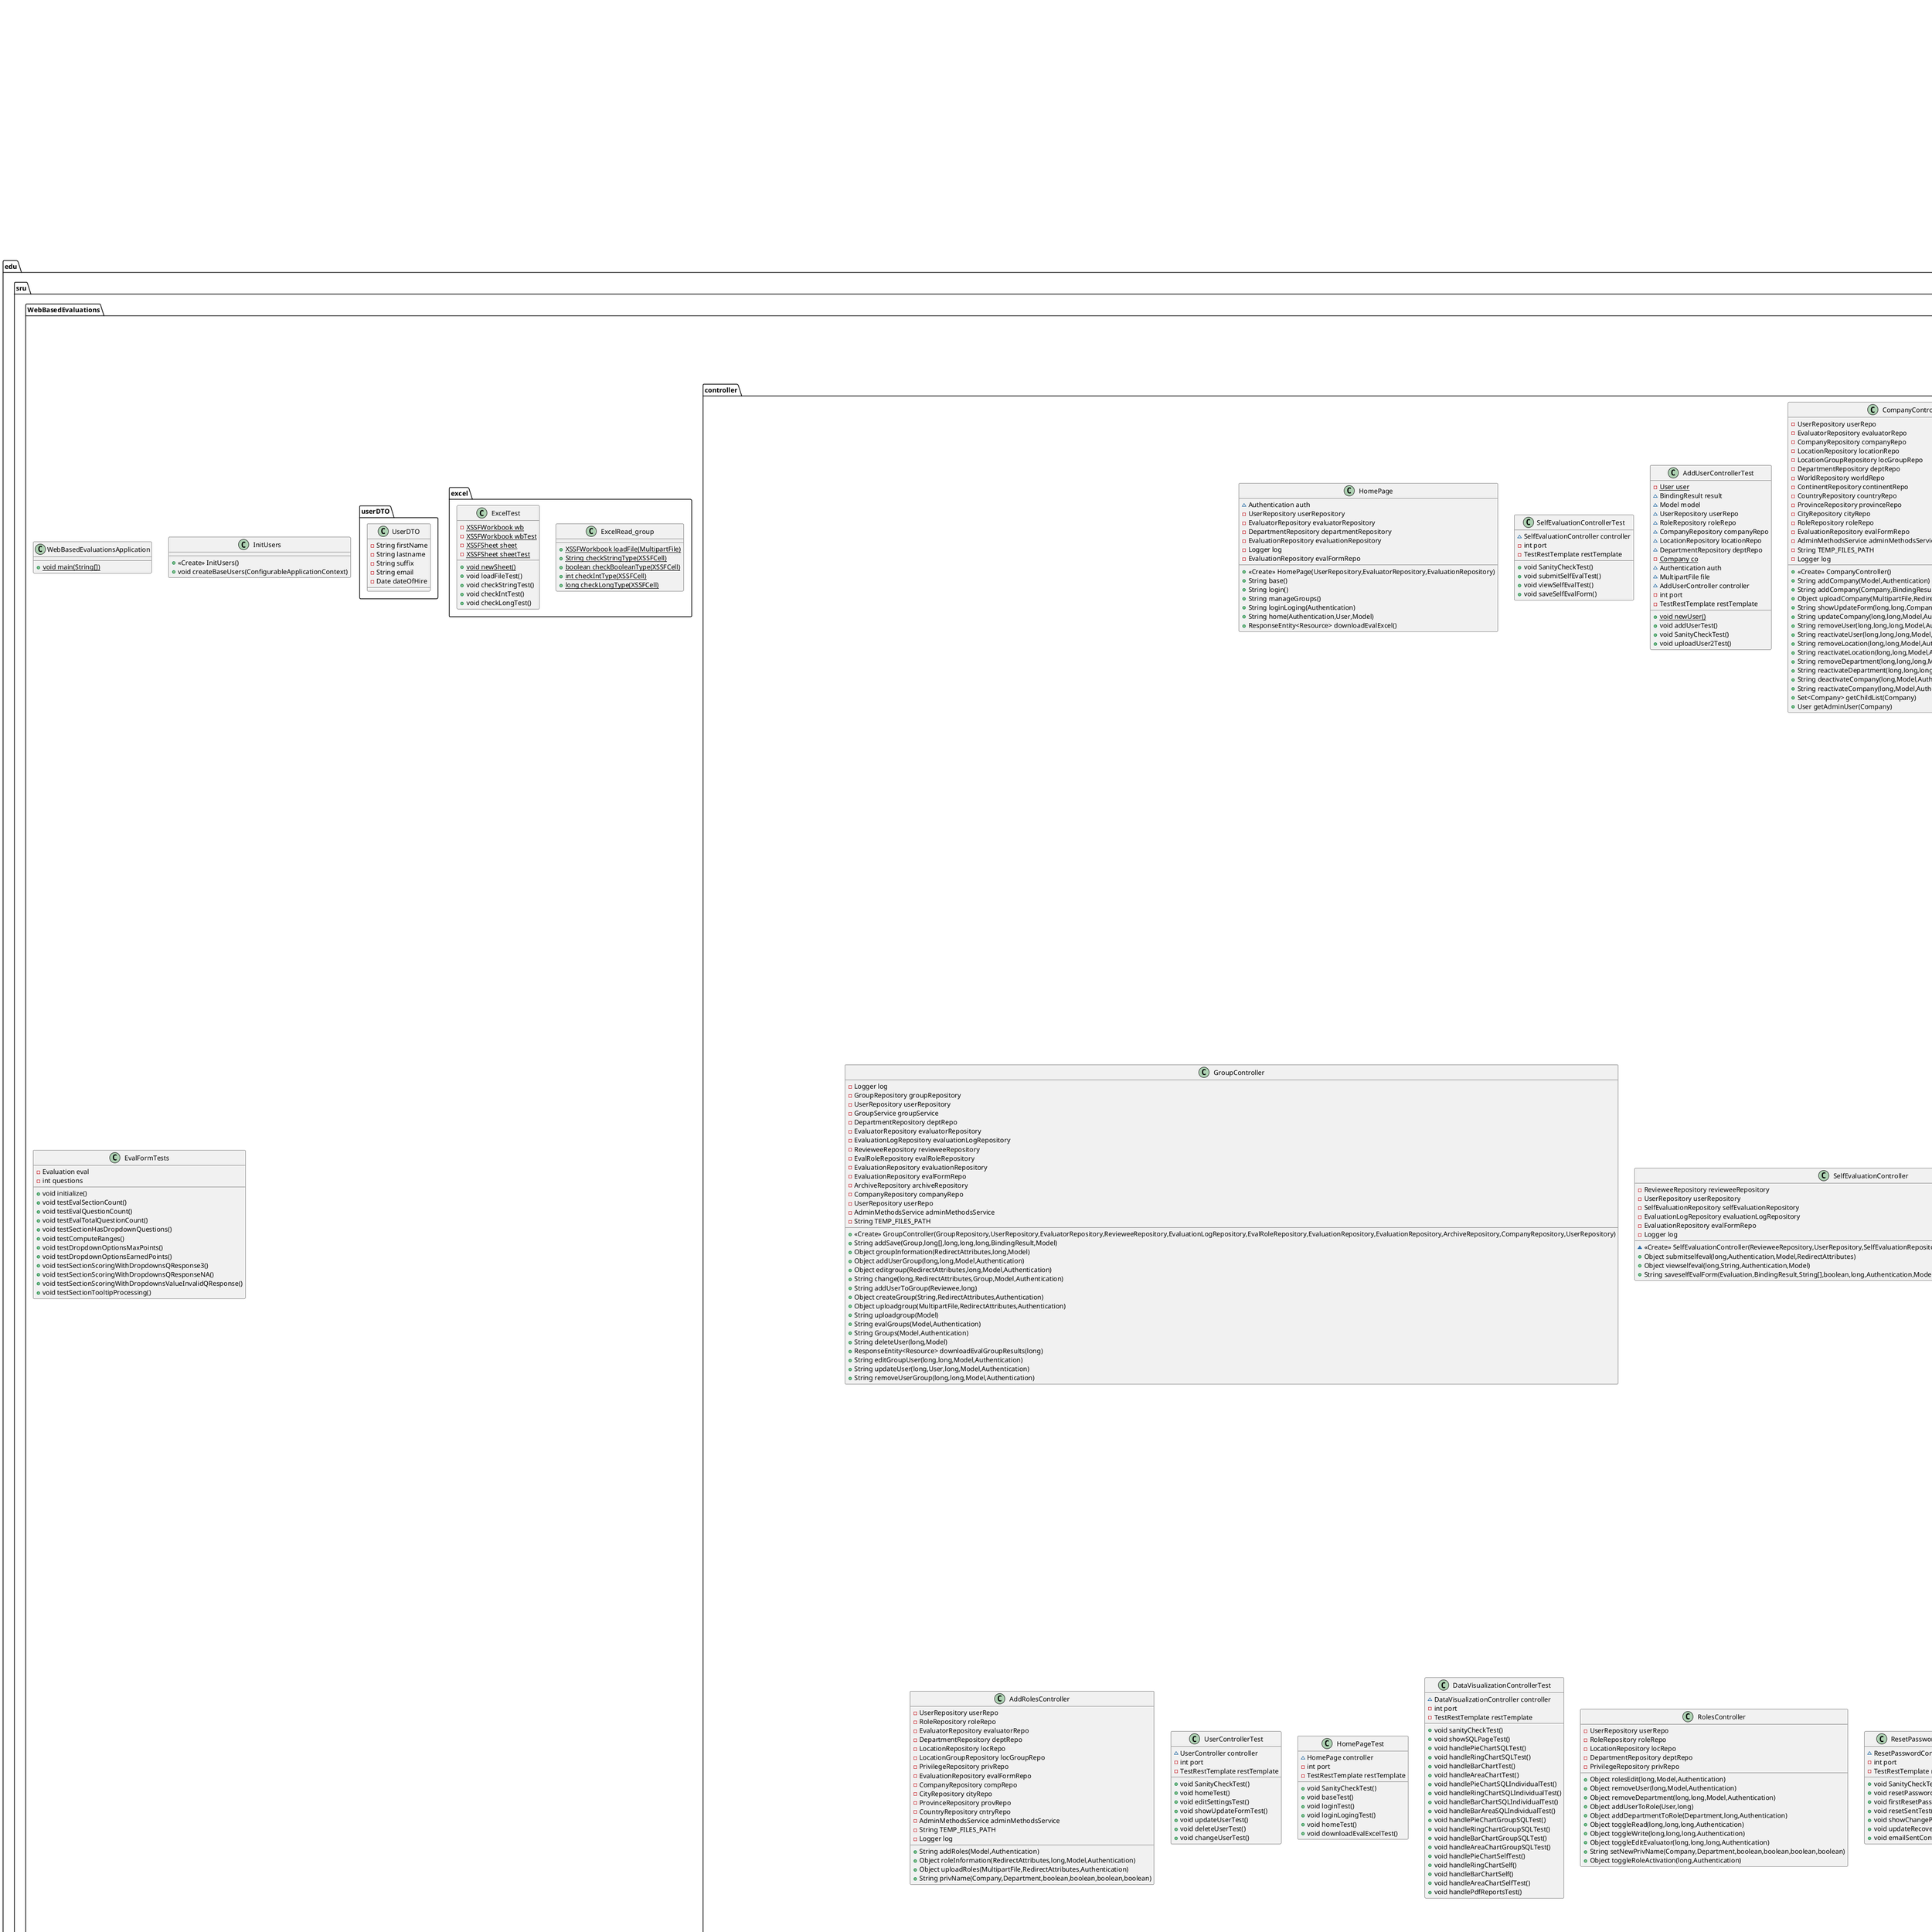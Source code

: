 @startuml
interface edu.sru.WebBasedEvaluations.repository.EvaluationLogRepository {
~ Iterable<EvaluationLog> findByReviewee(long)
~ Iterable<EvaluationLog> findByIdNotNull(Long)
~ List<EvaluationLog> findByevaluator(Evaluator)
~ EvaluationLog findByEvaluatorAndReviewee(Evaluator,Reviewee)
~ EvaluationLog findByEvaluatorId(EvaluatorId)
~ List<EvaluationLog> findByEvaluatorCompany(Company)
~ EvaluationLog findByEvaluatorIdAndRevieweeId(long,long)
}
interface edu.sru.WebBasedEvaluations.repository.CompanyRepository {
+ Company findByCompanyName(String)
+ Company findById(long)
+ Object findAll(Sort)
+ List<Company> findAll()
}
class edu.sru.WebBasedEvaluations.service.AdminMethodsService {
- UserRepository userRepository
- RoleRepository roleRepo
- Logger log
- {static} int PASSWORDSIZE
- UserService service
+ <<Create>> AdminMethodsService(UserRepository,RoleRepository)
+ List<User> sortCheck(String,List<User>,Integer,Model)
+ String capitalize(String)
+ boolean hasSpace(String)
+ boolean checkAndUpdate(User,HttpSession)
+ void validate(Object,Errors)
+ void adminUserPageItems(String,String,String,Integer,Model,String,Integer,Integer,Authentication)
+ List<User> pageCalc(List<User>,Integer,Integer,String,String,Model)
+ User comparingMethod(long,User,User,Model)
+ {static} Model pageNavbarPermissions(User,Model,EvaluatorRepository,EvaluationRepository)
+ {static} Model addingOrEditingUser(User,LocationRepository,DepartmentRepository,RoleRepository,CompanyRepository,Model)
+ {static} Model addingOrEditingCompany(User,LocationRepository,DepartmentRepository,RoleRepository,CompanyRepository,Model)
}
class edu.sru.WebBasedEvaluations.company.Department {
- Long id
- Boolean activated
- String name
- Company company
- User deptHead
- List<Location> locations
- List<Group> groups
- List<EvalTemplates> evalTemplates
- List<User> users
- List<Privilege> privileges
+ <<Create>> Department()
+ <<Create>> Department(Company)
+ <<Create>> Department(User,Location,String,Privilege,User,Company)
+ <<Create>> Department(List<User>,List<Location>,String,List<Privilege>,Company)
+ void addPrivilege(Privilege)
+ boolean removePrivilege(Privilege)
+ boolean addUser(User)
+ boolean addUsers(List<User>)
+ boolean removeUser(User)
+ boolean addTemplate(EvalTemplates)
+ boolean addTemplates(List<EvalTemplates>)
+ boolean removeTemplate(EvalTemplates)
+ void addLocation(Location)
+ void addLocations(List<Location>)
+ boolean removeLocation(Location)
+ Company getCompany()
+ void setCompany(Company)
+ List<EvalTemplates> getEvalTemplates()
+ void setEvalTemplates(List<EvalTemplates>)
+ User getDeptHead()
+ void setDeptHead(User)
+ String getName()
+ Long getId()
+ void setId(Long)
+ List<Privilege> getPrivileges()
+ void setPrivileges(List<Privilege>)
+ void setName(String)
+ List<Location> getLocations()
+ void setLocations(List<Location>)
+ List<User> getUsers()
+ void setUsers(List<User>)
+ List<Group> getGroups()
+ void setGroups(List<Group>)
+ void setActivation(Boolean)
+ Boolean getActivation()
}
interface edu.sru.WebBasedEvaluations.repository.EvaluationRepository {
~ List<EvalTemplates> findByNameIn(List<String>)
~ List<EvalTemplates> findByCompany(Company)
~ long count()
~ EvalTemplates findByNameAndCompany(String,Company)
}
class edu.sru.WebBasedEvaluations.service.UserService {
- UserRepository userRepository
+ List<User> getAllUsers()
+ List<User> getByKeyword(String,Company)
+ List<User> getBySetCount(List<User>,int,int)
+ List<User> sorting(List<User>,String,Integer)
}
class edu.sru.WebBasedEvaluations.company.LocationGroup {
- Long id
- String name
- List<Location> locations
- List<Privilege> privileges
- Company company
- int numLocations
+ <<Create>> LocationGroup()
+ <<Create>> LocationGroup(String,Location,Company)
+ <<Create>> LocationGroup(List<Location>,List<Privilege>,String,Company)
+ <<Create>> LocationGroup(Location,Privilege,String,Company)
+ <<Create>> LocationGroup(List<Location>)
+ <<Create>> LocationGroup(Location)
+ void addPrivilege(Privilege)
+ boolean removePrivilege(Privilege)
+ void addLocation(Location)
+ boolean removeLocation(Location)
+ void addLocations(List<Location>)
+ Long getId()
+ void setId(Long)
+ String getName()
+ void setName(String)
+ Company getCompany()
+ void setCompany(Company)
+ List<Privilege> getPrivileges()
+ void setPrivileges(List<Privilege>)
+ List<Location> getLocations()
+ void setLocations(List<Location>)
+ int getNumLocations()
+ void setNumLocations(int)
}
class edu.sru.WebBasedEvaluations.controller.HomePage {
~ Authentication auth
- UserRepository userRepository
- EvaluatorRepository evaluatorRepository
- DepartmentRepository departmentRepository
- EvaluationRepository evaluationRepository
- Logger log
- EvaluationRepository evalFormRepo
+ <<Create>> HomePage(UserRepository,EvaluatorRepository,EvaluationRepository)
+ String base()
+ String login()
+ String manageGroups()
+ String loginLoging(Authentication)
+ String home(Authentication,User,Model)
+ ResponseEntity<Resource> downloadEvalExcel()
}
class edu.sru.WebBasedEvaluations.controller.SelfEvaluationControllerTest {
~ SelfEvaluationController controller
- int port
- TestRestTemplate restTemplate
+ void SanityCheckTest()
+ void submitSelfEvalTest()
+ void viewSelfEvalTest()
+ void saveSelfEvalForm()
}
class edu.sru.WebBasedEvaluations.company.CompanyTest {
~ {static} String name
~ {static} Company co
+ {static} void initialize()
+ void activationTest()
+ void addLocationTest()
+ void addLocationsTest()
+ void removeLocationTest()
+ void addUserTest()
+ void addUsersTest()
+ void removeUserTest()
+ void getIdTest()
+ void setIdTest()
+ void getCompanyNameTest()
+ void setCompanyNameTest()
+ void getNumEmployeesTest()
+ void setNumEmployeesTest()
+ void getNumLocationsTest()
+ void setNumLocationsTest()
}
class edu.sru.WebBasedEvaluations.service.AdminMethodsServiceTest {
- {static} User user
- {static} User user2
- {static} User user3
~ UserRepository userRepo
~ RoleRepository roleRepo
~ AdminMethodsService adminMeth
+ {static} void newUser()
+ void firstNameTest()
+ void adminMethoCapTest()
+ void adminMethoSpaceTest()
}
class edu.sru.WebBasedEvaluations.EvalForm.EvaluationTest {
~ {static} String evalID
~ {static} String title
~ {static} String description
~ {static} String warning
~ {static} String error
~ {static} String group
~ {static} Section section
~ {static} ComputeRange range
~ {static} List<Section> sectionList
~ {static} List<String> warnings
~ {static} List<String> errors
~ {static} List<String> groupsList
~ {static} List<ComputeRange> computeRanges
~ {static} Evaluation eval
~ {static} void begin()
+ void getEvalID()
+ void setEvalID()
+ void getTitle()
+ void setTitle()
+ void getDescription()
+ void setDescription()
+ void getCompleted()
+ void setCompleted()
+ void getComputeTotals()
+ void setComputeTotals()
+ void getGroupsList()
+ void addGroup()
+ void clearGroupsList()
+ void addError()
+ void getError()
+ void getErrorCount()
+ void getErrors()
+ void addWarning()
+ void getWarning()
+ void getWarningCount()
+ void getWarnings()
+ void addSection()
+ void getSection()
+ void getSectionCount()
+ void getSections()
+ void setComputeRanges()
+ void addComputeRange()
+ void getComputeRange()
+ void getComputeRangeCount()
}
class edu.sru.WebBasedEvaluations.domain.Reviewee {
- Long id
- Group group
- String name
- User user
- Company company
- List<EvaluationLog> evalutationLog
- SelfEvaluation selfEvaluation
+ <<Create>> Reviewee()
+ <<Create>> Reviewee(Group,String,User)
+ Long getId()
+ void setId(Long)
+ Group getGroup()
+ void setGroup(Group)
+ String getName()
+ void setName(String)
+ User getUser()
+ void setUser(User)
+ List<EvaluationLog> getEvalutationLog()
+ void setEvalutationLog(List<EvaluationLog>)
+ SelfEvaluation getSelfEvaluation()
+ void setSelfEvaluation(SelfEvaluation)
+ String toString()
}
class edu.sru.WebBasedEvaluations.evalform.ParseEvaluation {
+ {static} Evaluation parseEvaluation(Evaluation,String)
}
class edu.sru.WebBasedEvaluations.domain.revieweelist {
}
class edu.sru.WebBasedEvaluations.company.DepartmentTest {
~ {static} long id
~ {static} String newName
~ {static} User user
~ {static} List<User> users
~ {static} Location loc
~ {static} String name
~ {static} Privilege priv
~ {static} List<Location> locations
~ {static} Location newloc
~ {static} List<Privilege> Privilegies
~ {static} Company co
~ {static} Department dep
+ {static} void initialize()
+ void activationTest()
+ void addPrivilegeTest()
+ void removePrivilegeTest()
+ void addUserTest()
+ void addUsersTest()
+ void removeUserTest()
+ void addLocationTest()
+ void addLocationsTest()
+ void removeLocationTest()
+ void getNameTest()
+ void getIdTest()
+ void setIdTest()
+ void getPrivilegesTest()
+ void setPrivilegesTest()
+ void setNameTest()
+ void getLocationsTest()
+ void setLocationsTest()
+ void getUsersTest()
+ void setUsersTest()
}
class edu.sru.WebBasedEvaluations.domain.ArchiveTest {
~ {static} Archive archive
~ {static} Archive invalidArchive
~ {static} Date date
~ {static} void setup()
+ void getIdTest()
+ void getDateEditedTest()
+ void getPathTest()
+ void getRevieweeTest()
+ void getRoleTest()
+ void getEvaluatorTest()
+ void nullValuesTest()
+ void Test()
}
class edu.sru.WebBasedEvaluations.domain.EvaluationLog {
- long id
- Date dateEdited
- Evaluator evaluator
- Reviewee reviewee
- byte[] path
- byte[] attach
- Boolean auth
- String attachname
- Boolean completed
+ <<Create>> EvaluationLog()
+ <<Create>> EvaluationLog(Evaluator)
+ <<Create>> EvaluationLog(Evaluator,Reviewee)
+ Evaluator getEvaluator()
+ void setEvaluator(Evaluator)
+ Reviewee getReviewee()
+ void setReviewee(Reviewee)
+ byte[] getPath()
+ void setPath(byte[])
+ long getId()
+ void setId(long)
+ Date getDateEdited()
+ void setDateEdited(Date)
+ Boolean getAuth()
+ void setAuth(Boolean)
+ Boolean getCompleted()
+ void setCompleted(Boolean)
+ byte[] getAttach()
+ void setAttach(byte[])
+ String getAttachname()
+ void setAttachname(String)
}
class edu.sru.WebBasedEvaluations.company.CityTest {
~ long id
~ {static} String name
~ {static} int locations
~ {static} Province parent
~ {static} Country grandparent
~ {static} Location child
~ {static} Company co
~ {static} LocationGroup locGroup
~ {static} City city
+ {static} void initialize()
+ void addLocationTest()
+ void addLocationsTest()
+ void removeLocationTest()
+ void getIdTest()
+ void setIdTest()
+ void getCityNameTest()
+ void setCityNameTest()
+ void getNumLocationsTest()
+ void setNumLocationsTest()
+ void getParentProvinceTest()
+ void setParentProvinceTest()
+ void getChildLocationsTest()
+ void setChildLocationsTest()
}
class edu.sru.WebBasedEvaluations.controller.AddUserControllerTest {
- {static} User user
~ BindingResult result
~ Model model
~ UserRepository userRepo
~ RoleRepository roleRepo
~ CompanyRepository companyRepo
~ LocationRepository locationRepo
~ DepartmentRepository deptRepo
- {static} Company co
~ Authentication auth
~ MultipartFile file
~ AddUserController controller
- int port
- TestRestTemplate restTemplate
+ {static} void newUser()
+ void addUserTest()
+ void SanityCheckTest()
+ void uploadUser2Test()
}
class edu.sru.WebBasedEvaluations.evalform.ComputeRange {
- {static} long serialVersionUID
- String rangeName
- double rangeValMin
- double rangeValMax
+ <<Create>> ComputeRange()
+ <<Create>> ComputeRange(double,double,String)
+ String getRangeName()
+ void setRangeName(String)
+ double getRangeValMin()
+ void setRangeValMin(double)
+ double getRangeValMax()
+ void setRangeValMax(double)
}
class edu.sru.WebBasedEvaluations.configuration.PDFConfiguration {
+ ClassLoaderTemplateResolver emailTemplateResolver()
}
class edu.sru.WebBasedEvaluations.controller.CompanyController {
- UserRepository userRepo
- EvaluatorRepository evaluatorRepo
- CompanyRepository companyRepo
- LocationRepository locationRepo
- LocationGroupRepository locGroupRepo
- DepartmentRepository deptRepo
- WorldRepository worldRepo
- ContinentRepository continentRepo
- CountryRepository countryRepo
- ProvinceRepository provinceRepo
- CityRepository cityRepo
- RoleRepository roleRepo
- EvaluationRepository evalFormRepo
- AdminMethodsService adminMethodsService
- String TEMP_FILES_PATH
- Logger log
+ <<Create>> CompanyController()
+ String addCompany(Model,Authentication)
+ String addCompany(Company,BindingResult,Model,Authentication)
+ Object uploadCompany(MultipartFile,RedirectAttributes,Authentication)
+ String showUpdateForm(long,long,Company,Model,Authentication)
+ String updateCompany(long,long,Model,Authentication,Company)
+ String removeUser(long,long,long,Model,Authentication)
+ String reactivateUser(long,long,long,Model,Authentication)
+ String removeLocation(long,long,Model,Authentication)
+ String reactivateLocation(long,long,Model,Authentication)
+ String removeDepartment(long,long,long,Model,Authentication)
+ String reactivateDepartment(long,long,long,Model,Authentication)
+ String deactivateCompany(long,Model,Authentication)
+ String reactivateCompany(long,Model,Authentication)
+ Set<Company> getChildList(Company)
+ User getAdminUser(Company)
}
interface edu.sru.WebBasedEvaluations.repository.RevieweeRepository {
~ String findNameById(long)
~ String findGroupById(long)
~ List<Reviewee> findByCompany(Company)
~ List<Reviewee> findBygroup_Id(long)
~ List<Reviewee> findBygroup(Group)
~ List<Reviewee> findByUser_Id(long)
~ Reviewee findById(long)
~ Reviewee findByNameAndCompany(String,Company)
~ List<Reviewee> findByuser_Id(long)
~ List<Reviewee> findByGroupNumberAndCompany(int,Company)
~ Reviewee findByUserId(long)
}
interface edu.sru.WebBasedEvaluations.repository.PrivilegeRepository {
+ Privilege findByName(String)
}
class edu.sru.WebBasedEvaluations.controller.EvalFormController {
- EvaluationRepository evalFormRepo
- EvaluationLogRepository evalLogRepo
- GroupRepository groupRepo
- UserRepository userRepo
- DepartmentRepository deptRepo
- EvaluatorRepository evaluatorRepo
- Evaluation eval
- XSSFWorkbook apacheWorkbook
- Set<Department> depts
- String WINDOWS_FILES_PATH
- String MAC_FILES_PATH
- String workingFilesPath
- Logger log
~ <<Create>> EvalFormController(EvaluationRepository,EvaluationLogRepository,GroupRepository,UserRepository,DepartmentRepository)
+ String adminEvaluations(Model,Authentication)
+ Object uploadEvalTemplate(MultipartFile,RedirectAttributes,Authentication)
+ RedirectView saveEvalTemplate(Evaluation,Model,Authentication)
+ ResponseEntity<Resource> downloadEvalResults(String)
+ ResponseEntity<Resource> downloadEvalExcel(String)
+ ResponseEntity<Resource> downloadErrorLog(String)
+ Object deactivateEvalTemplate(String,Authentication)
+ Object reactivateEvalTemplate(String,Authentication)
}
class edu.sru.WebBasedEvaluations.domain.Role {
- Long id
- String name
- Boolean activated
- Set<User> users
- Set<Privilege> privileges
- Company company
+ <<Create>> Role()
+ <<Create>> Role(String,Company)
+ <<Create>> Role(String,Privilege,Company)
+ <<Create>> Role(String,User,Privilege,Company)
+ <<Create>> Role(String,Set<User>,Set<Privilege>,Company)
+ Set<Company> readableCompanies()
+ Set<Company> writableCompanies()
+ Set<Company> deletableCompanies()
+ Set<Company> evalableCompanies()
+ Set<User> readableUsers()
+ Set<User> writableUsers()
+ Set<User> deletableUsers()
+ Set<User> evalableUsers()
+ Set<Department> readableDepartments()
+ Set<Department> writableDepartments()
+ Set<Department> deletableDepartments()
+ Set<Department> evalableDepartments()
+ Set<Location> readableLocations()
+ Set<Location> writableLocations()
+ Set<Location> deletableLocations()
+ Set<Location> evalableLocations()
+ Set<LocationGroup> readableLocationGroups()
+ Set<LocationGroup> writableLocationGroups()
+ Set<LocationGroup> deletableLocationGroups()
+ Set<LocationGroup> evalableLocationGroups()
+ Set<Role> containsRoles(Collection<Role>)
+ boolean contains(Role)
+ boolean addPrivilege(Privilege)
+ boolean removePrivilege(Privilege)
+ boolean addUser(User)
+ boolean removeUser(User)
+ Company getCompany()
+ void setCompany(Company)
+ Long getId()
+ void setId(Long)
+ String getName()
+ void setName(String)
+ Set<User> getUsers()
+ void setUsers(Set<User>)
+ Set<Privilege> getPrivileges()
+ void setPrivileges(Set<Privilege>)
+ String getNameAndCompany()
+ boolean compareTo(Role)
+ void setActivation(Boolean)
+ Boolean getActivation()
}
class edu.sru.WebBasedEvaluations.controller.AddDepartmentController {
- UserRepository userRepository
- RoleRepository roleRepo
- CompanyRepository companyRepo
- LocationRepository locationRepo
- DepartmentRepository deptRepo
- AdminMethodsService adminMethodsService
- EvaluatorRepository evalRepo
- EvaluationRepository evalFormRepo
- Logger log
- String WINDOWS_FILES_PATH
- String MAC_FILES_PATH
- String workingFilesPath
+ <<Create>> AddDepartmentController(UserRepository,RoleRepository,CompanyRepository,LocationRepository,DepartmentRepository)
+ String addDepartment(long,long,Department,BindingResult,Model,Authentication,HttpSession)
}
class edu.sru.WebBasedEvaluations.service.UserServiceImpl {
- UserRepository userRepository
- PasswordTokenRepository passwordTokenRepository
+ void saveVerificationTokenForUser(String,User)
}
class edu.sru.WebBasedEvaluations.controller.GroupController {
- Logger log
- GroupRepository groupRepository
- UserRepository userRepository
- GroupService groupService
- DepartmentRepository deptRepo
- EvaluatorRepository evaluatorRepository
- EvaluationLogRepository evaluationLogRepository
- RevieweeRepository revieweeRepository
- EvalRoleRepository evalRoleRepository
- EvaluationRepository evaluationRepository
- EvaluationRepository evalFormRepo
- ArchiveRepository archiveRepository
- CompanyRepository companyRepo
- UserRepository userRepo
- AdminMethodsService adminMethodsService
- String TEMP_FILES_PATH
+ <<Create>> GroupController(GroupRepository,UserRepository,EvaluatorRepository,RevieweeRepository,EvaluationLogRepository,EvalRoleRepository,EvaluationRepository,EvaluationRepository,ArchiveRepository,CompanyRepository,UserRepository)
+ String addSave(Group,long[],long,long,long,BindingResult,Model)
+ Object groupInformation(RedirectAttributes,long,Model)
+ Object addUserGroup(long,long,Model,Authentication)
+ Object editgroup(RedirectAttributes,long,Model,Authentication)
+ String change(long,RedirectAttributes,Group,Model,Authentication)
+ String addUserToGroup(Reviewee,long)
+ Object createGroup(String,RedirectAttributes,Authentication)
+ Object uploadgroup(MultipartFile,RedirectAttributes,Authentication)
+ String uploadgroup(Model)
+ String evalGroups(Model,Authentication)
+ String Groups(Model,Authentication)
+ String deleteUser(long,Model)
+ ResponseEntity<Resource> downloadEvalGroupResults(long)
+ String editGroupUser(long,long,Model,Authentication)
+ String updateUser(long,User,long,Model,Authentication)
+ String removeUserGroup(long,long,Model,Authentication)
}
interface edu.sru.WebBasedEvaluations.repository.ProvinceRepository {
+ Province findByProvinceName(String)
+ Province findById(long)
+ Object findAll(Sort)
}
interface edu.sru.WebBasedEvaluations.repository.RoleRepository {
+ Role findByNameAndCompany(String,Company)
+ List<Role> findByCompany(Company)
}
class edu.sru.WebBasedEvaluations.controller.SelfEvaluationController {
- RevieweeRepository revieweeRepository
- UserRepository userRepository
- SelfEvaluationRepository selfEvaluationRepository
- EvaluationLogRepository evaluationLogRepository
- EvaluationRepository evalFormRepo
- Logger log
~ <<Create>> SelfEvaluationController(RevieweeRepository,UserRepository,SelfEvaluationRepository,EvaluationLogRepository,EvaluationRepository)
+ Object submitselfeval(long,Authentication,Model,RedirectAttributes)
+ Object viewselfeval(long,String,Authentication,Model)
+ String saveselfEvalForm(Evaluation,BindingResult,String[],boolean,long,Authentication,Model,RedirectAttributes)
}
class edu.sru.WebBasedEvaluations.domain.ResetPassword {
- String email
- String password
- String passwordCheck
- String oldPassword
+ String getEmail()
+ void setEmail(String)
+ String getPassword()
+ void setPassword(String)
+ String getPasswordCheck()
+ void setPasswordCheck(String)
+ void setOldPassword(String)
+ String getOldPassword()
}
class edu.sru.WebBasedEvaluations.controller.AddUserController {
- UserRepository userRepository
- RoleRepository roleRepo
- CompanyRepository companyRepo
- LocationRepository locationRepo
- DepartmentRepository deptRepo
- AdminMethodsService adminMethodsService
- EvaluatorRepository evalRepo
- EvaluationRepository evalFormRepo
- Logger log
- String WINDOWS_FILES_PATH
- String MAC_FILES_PATH
- String workingFilesPath
+ <<Create>> AddUserController(UserRepository,RoleRepository,CompanyRepository,LocationRepository,DepartmentRepository)
+ String addUser(User,BindingResult,Model,Authentication,String,Integer,String,Integer,Integer,HttpSession)
+ Object uploaduser2(MultipartFile,RedirectAttributes,Integer,User,Model,String,String,Integer,Integer,Authentication)
+ void createSkippedUsersExcel(List<ImmutablePair<User,Boolean>>)
+ ResponseEntity<Resource> downloadSkippedUsersExcel()
}
class edu.sru.WebBasedEvaluations.domain.CreateDatasetTest {
~ {static} Evaluation testEvaluation
~ {static} List<Evaluation> completedEvals
~ {static} CreateDataset createDataset
~ {static} void setup()
~ void createTestPieDatasetTest()
~ void createTestDatasetTest()
+ void createPieDatasetTest()
+ void createDefaultDatasetTest()
+ void createPieDatasetIndividualTest()
+ void createDefaultDatasetIndividualTest()
+ void createPieDatasetGroupTest()
+ void createDefaultDatasetGroupTest()
+ void createPieDatasetSelfTest()
+ void Test()
}
class edu.sru.WebBasedEvaluations.domain.Evaluator {
~ long id
- User user
- Group group
- boolean sync
- boolean preview
- EvalRole level
- List<EvaluationLog> evalutationLog
- Company company
+ <<Create>> Evaluator()
+ <<Create>> Evaluator(User,Group,EvalRole,Company)
+ long getId()
+ void setId(long)
+ Company getCompany()
+ void setCompany(Company)
+ User getUser()
+ void setUser(User)
+ Group getGroup()
+ void setGroup(Group)
+ List<EvaluationLog> getEvalutationLog()
+ void setEvalutationLog(List<EvaluationLog>)
+ void appendEvalutationLog(EvaluationLog)
+ EvalRole getLevel()
+ void setLevel(EvalRole)
+ boolean isSync()
+ void setSync(boolean)
+ boolean isPreview()
+ void setPreview(boolean)
}
class edu.sru.WebBasedEvaluations.controller.RevieweeControllerTest {
~ RevieweeController controller
- int port
- TestRestTemplate restTemplate
+ void SanityCheckTest()
+ void getrevieweeTest()
+ void getrevieweegrouptest()
}
class edu.sru.WebBasedEvaluations.controller.GroupControllerTest {
~ GroupController controller
- int port
- TestRestTemplate restTemplate
+ void SanityCheckTest()
+ void addSaveTest()
+ void editGroupTest()
+ void updateTest()
+ void uploadGroupTest()
+ void uploadingGroupTest()
+ void evalGroups()
+ void GroupsTest()
+ void deleteUserTest()
+ void downloadEvalGroupResultsTest()
}
class edu.sru.WebBasedEvaluations.domain.PasswordResetTokenTest {
~ {static} PasswordResetToken passResTok
~ {static} void setup()
+ void getTokenTest()
+ void getUserTest()
+ void getUserIdResetTest()
+ void getExpireTimeTest()
+ void getExpiredDateTest()
}
interface edu.sru.WebBasedEvaluations.repository.WorldRepository {
+ World findById(long)
+ Object findAll(Sort)
+ World findByName(String)
}
class edu.sru.WebBasedEvaluations.controller.EvalFormControllerTest {
~ EvalFormController controller
- int port
- TestRestTemplate restTemplate
+ void SanityCheckTest()
+ void adminEvaluationsTest()
+ void uploadEvalTemplateTest()
+ void saveEvalTemplateTest()
+ void downloadEvalResultsTest()
+ void downloadEvalExcelTest()
+ void downloadErrorLogTest()
+ void deleteEvalTemplateTest()
}
class edu.sru.WebBasedEvaluations.company.LocationTest {
~ {static} long id
~ {static} String locationName
~ {static} City parentCity
~ {static} City homeCity
~ {static} City newCity
~ {static} Company co
~ {static} LocationGroup locGroup
~ {static} List<User> users
~ {static} User user
~ {static} List<Department> departments
~ {static} Department newDepartment
~ {static} Location loc
+ {static} void initialize()
+ void activationTest()
+ void addDeptTest()
+ void removeDeptTest()
+ void getLocGroupTest()
+ void setLocGroupTest()
+ void getDepartmentsTest()
+ void setDepartmentsTest()
+ void addUserTest()
+ void addUsersTest()
+ void removeUserTest()
+ void getLocationNameTest()
+ void setLocationNameTest()
+ void getParentCityTest()
+ void setParentCityTest()
+ void getNumEmployeesTest()
+ void setNumEmployeesTest()
+ void getIdTest()
+ void setIdTest()
+ void getHomeCityTest()
+ void setHomeCityTest()
+ void getCompanyTest()
+ void setCompanyTest()
+ void getUsersTest()
+ void setUsersTest()
}
class edu.sru.WebBasedEvaluations.domain.EvaluatorIdTest {
~ {static} long groupIdTest
~ {static} int levelTest
~ {static} EvaluatorId evalId
~ {static} void setup()
+ void getGroupIdTest()
+ void getLevelTest()
}
class edu.sru.WebBasedEvaluations.EvalForm.QuestionTest {
~ {static} String qText
~ {static} String qDescription
~ {static} String qToolTip
~ {static} String qToolTipVal
~ {static} String qToolTipMarker
~ {static} String qResponseType
~ {static} String qResponse
~ {static} String contolledByStr
~ {static} List<String> responseOpt
~ {static} List<String> responseList
~ {static} List<ComputeRange> computeRanges
~ {static} ComputeRange range
~ {static} int row
~ {static} int col
~ {static} int questID
~ {static} Integer visControlledBy
~ {static} Integer visControls
~ {static} boolean required
~ {static} Question que
~ {static} void begin()
+ void getQTextTest()
+ void setQTextTest()
+ void getQDescriptionTest()
+ void setQDescriptionTest()
+ void getQToolTipTest()
+ void setQToolTipTest()
+ void getQToolTipValTest()
+ void setQToolTipValTest()
+ void getQToolTipMarkerTest()
+ void setQToolTipMarkerTest()
+ void getQResponseTypeTest()
+ void setQResponseTypeTest()
+ void getRowTest()
+ void setRowTest()
+ void getColTest()
+ void setColTest()
+ void getQuestIDTest()
+ void setQuestIDTest()
+ void getQResponseTest()
+ void setQResponseTest()
+ void getRequiredTest()
+ void setRequiredTest()
+ void getVisControlledByTest()
+ void setVisControlledByTest()
+ void getVisControlsTest()
+ void setVisControlsTest()
+ void getContolledByStrTest()
+ void setContolledByStrTest()
+ void addOptionTest()
+ void setOptionsTest()
+ void getOptionTest()
+ void getOptionCountTest()
+ void getOptionsTest()
+ void addResponseTest()
+ void getResponseTest()
+ void getResponsesTest()
+ void clearResponseListTest()
+ void clearAllResponsesTest()
+ void getResponseCountTest()
+ void responseListIsEmptyTest()
+ void presentInResponsesTest()
+ void setComputeRangesTest()
+ void addComputeRangeTest()
+ void getComputeRangeTest()
+ void getComputeRangeCountTest()
+ void getComputeRangesTest()
}
class edu.sru.WebBasedEvaluations.WebBasedEvaluationsApplication {
+ {static} void main(String[])
}
class edu.sru.WebBasedEvaluations.InitUsers {
+ <<Create>> InitUsers()
+ void createBaseUsers(ConfigurableApplicationContext)
}
interface edu.sru.WebBasedEvaluations.repository.UserRepository {
+ User findByEmail(String)
+ User findByName(String)
+ User findByFirstName(String)
+ User findByLastName(String)
+ User findByCompanyName(String)
+ User findByid(long)
~ List<User> findByKeywordAndCompany(String,Long)
+ Object findAll(Sort)
~ List<User> findByCompany(Company)
}
class edu.sru.WebBasedEvaluations.evalform.Section {
- {static} long serialVersionUID
- String secName
- String secDescription
- String secToolTip
- String secToolTipVal
- String secToolTipMarker
- List<Question> questionList
+ <<Create>> Section()
+ String getSecName()
+ void setSecName(String)
+ String getSecDescription()
+ void setSecDescription(String)
+ String getSecToolTip()
+ void setSecToolTip(String)
+ String getSecToolTipVal()
+ void setSecToolTipVal(String)
+ String getSecToolTipMarker()
+ void setSecToolTipMarker(String)
+ void addQuestion(Question)
+ Question getQuestion(int)
+ int getQuestionCount()
+ List<Question> getQuestions()
+ int getMaxColumns()
+ String getRowClass()
+ boolean hasDropdownQuestions()
+ int getSectionMaxPoints()
+ int getSectionEarnedPoints()
+ double getSectionScore()
+ List<String> processSecToolTip()
}
class edu.sru.WebBasedEvaluations.controller.AddRolesController {
- UserRepository userRepo
- RoleRepository roleRepo
- EvaluatorRepository evaluatorRepo
- DepartmentRepository deptRepo
- LocationRepository locRepo
- LocationGroupRepository locGroupRepo
- PrivilegeRepository privRepo
- EvaluationRepository evalFormRepo
- CompanyRepository compRepo
- CityRepository cityRepo
- ProvinceRepository provRepo
- CountryRepository cntryRepo
- AdminMethodsService adminMethodsService
- String TEMP_FILES_PATH
- Logger log
+ String addRoles(Model,Authentication)
+ Object roleInformation(RedirectAttributes,long,Model,Authentication)
+ Object uploadRoles(MultipartFile,RedirectAttributes,Authentication)
+ String privName(Company,Department,boolean,boolean,boolean,boolean)
}
class edu.sru.WebBasedEvaluations.evalform.PdfGenarator {
- TemplateEngine templateEngine
+ void createPdf(String,Map)
}
class edu.sru.WebBasedEvaluations.company.Location {
- Long id
- Boolean activated
- String locationName
- Company company
- LocationGroup locGroup
- City parentCity
- int numEmployees
- List<Department> departments
- List<User> users
+ <<Create>> Location()
+ <<Create>> Location(String,City,Company,LocationGroup)
+ <<Create>> Location(City,int,List<User>,String,Company,LocationGroup,Department)
+ <<Create>> Location(City,int,User,String,Company,LocationGroup,List<Department>)
+ boolean addDept(Department)
+ boolean removeDept(long)
+ boolean addUser(User)
+ boolean addUsers(List<User>)
+ boolean removeUser(User)
+ String getLocationName()
+ void setLocationName(String)
+ City getParentCity()
+ void setParentCity(City)
+ int getNumEmployees()
+ void setNumEmployees(int)
+ Long getId()
+ void setId(Long)
+ City getHomeCity()
+ Company getCompany()
+ void setCompany(Company)
+ List<User> getUsers()
+ void setUsers(List<User>)
+ LocationGroup getLocGroup()
+ void setLocGroup(LocationGroup)
+ List<Department> getDepartments()
+ void setDepartments(List<Department>)
+ void setActivation(Boolean)
+ Boolean getActivation()
}
class edu.sru.WebBasedEvaluations.domain.EvalTemplates {
~ long id
~ String name
- Company company
- Set<Department> depts
~ byte[] eval
~ byte[] excelFile
- boolean activated
+ <<Create>> EvalTemplates()
+ <<Create>> EvalTemplates(Company)
+ <<Create>> EvalTemplates(String,byte[],byte[],Company)
+ <<Create>> EvalTemplates(String,byte[],byte[],Company,Department)
+ <<Create>> EvalTemplates(String,byte[],byte[],Company,Set<Department>)
+ <<Create>> EvalTemplates(String,byte[],Company)
+ boolean addDept(Department)
+ boolean addDepts(Collection<Department>)
+ boolean removeDept(Department)
+ String getName()
+ void setName(String)
+ Set<Department> getDepts()
+ void setDepts(Set<Department>)
+ void setId(long)
+ byte[] getEval()
+ void setEval(byte[])
+ byte[] getExcelFile()
+ void setExcelFile(byte[])
+ Company getCompany()
+ void setCompany(Company)
+ long getId()
+ boolean isActivated()
+ void setActivated(boolean)
}
class edu.sru.WebBasedEvaluations.domain.CreateDataset {
+ DefaultPieDataset createTestPieDataset()
+ DefaultCategoryDataset createTestDataset()
+ DefaultPieDataset createPieDataset(List<Evaluation>)
+ DefaultCategoryDataset createDefaultDataset(List<Evaluation>)
+ DefaultPieDataset createPieDatasetIndividual(List<Evaluation>)
+ DefaultCategoryDataset createDefaultDatasetIndividual(List<Evaluation>)
+ DefaultPieDataset createPieDatasetGroup(List<Evaluation>)
+ DefaultCategoryDataset createDefaultDatasetGroup(List<Evaluation>)
+ DefaultPieDataset createPieDatasetSelf(List<Evaluation>)
}
interface edu.sru.WebBasedEvaluations.repository.ContinentRepository {
+ Continent findByContinentName(String)
+ Continent findById(long)
+ Object findAll(Sort)
}
class edu.sru.WebBasedEvaluations.domain.MyUserDetailsTest {
~ {static} User user
~ {static} MyUserDetails myUserDetails
~ {static} Role role
~ {static} void setup()
~ void getAuthoritiesTest()
~ void getPassword()
~ void getIDTest()
~ void getRolesTest()
~ void getUsernameTest()
~ void isAccountNonExpiredTest()
~ void isAccountNonLockedTest()
~ void isCredentialsNonExpiredTest()
~ void isEnabledTest()
}
interface edu.sru.WebBasedEvaluations.repository.SelfEvaluationRepository {
~ SelfEvaluation findByRevieweeUser_Id(long)
~ SelfEvaluation findByReviewee(Reviewee)
}
class edu.sru.WebBasedEvaluations.domain.Archive {
- long id
- Date dateEdited
- String evaluator
- String role
- String reviewee
- byte[] path
+ <<Create>> Archive()
+ <<Create>> Archive(EvaluationLog)
+ <<Create>> Archive(SelfEvaluation)
+ long getId()
+ Date getDateEdited()
+ void setDateEdited(Date)
+ String getEvaluator()
+ void setEvaluator(String)
+ String getRole()
+ void setRole(String)
+ String getReviewee()
+ void setReviewee(String)
+ byte[] getPath()
+ void setPath(byte[])
}
class edu.sru.WebBasedEvaluations.controller.UserControllerTest {
~ UserController controller
- int port
- TestRestTemplate restTemplate
+ void SanityCheckTest()
+ void homeTest()
+ void editSettingsTest()
+ void showUpdateFormTest()
+ void updateUserTest()
+ void deleteUserTest()
+ void changeUserTest()
}
class edu.sru.WebBasedEvaluations.domain.ResetPasswordTest {
~ {static} ResetPassword resetPass
~ {static} void setup()
~ void getEmailTest()
~ void getPasswordTest()
~ void getPasswordCheckTest()
}
class edu.sru.WebBasedEvaluations.company.CountryTest {
~ {static} long id
~ {static} String name
~ {static} int numProv
~ {static} Continent parent
~ {static} Province child
~ {static} List<Province> provincies
~ {static} Country country
+ {static} void initialize()
+ void addProvinceTest()
+ void addProvincesTest()
+ void removeProvinceTest()
+ void getIdTest()
+ void setIdTest()
+ void getCountryNameTest()
+ void setCountryNameTest()
+ void getNumProvincesTest()
+ void setNumProvincesTest()
+ void getParentContinentTest()
+ void setParentContinentTest()
+ void getChildProvincesTest()
+ void setChildProvincesTest()
}
class edu.sru.WebBasedEvaluations.company.World {
- Long id
- String name
- int numContinents
- List<Continent> childContinents
+ <<Create>> World()
+ <<Create>> World(String)
+ <<Create>> World(int,List<Continent>,String)
+ <<Create>> World(int,Continent,String)
+ boolean addContinent(Continent)
+ boolean addContinent(List<Continent>)
+ boolean removeContinent(long)
+ Long getId()
+ String getName()
+ void setName(String)
+ void setId(Long)
+ int getNumContinents()
+ void setNumContinents(int)
+ List<Continent> getChildContinents()
+ void setChildContinents(List<Continent>)
}
class edu.sru.WebBasedEvaluations.company.Company {
- Long id
- String companyName
- int numEmployees
- int numLocations
- String orgHierarchy
- Boolean activated
- Long parentId
- String parentCompanyName
- Set<User> users
- Set<Privilege> privs
- Set<Location> locations
- Set<LocationGroup> locationGroups
- Set<EvalRole> evalRoles
- Set<Reviewee> reviewees
- Set<Group> evalGroups
- Set<Role> roles
- Set<Group> groups
- Set<EvalTemplates> evalTemplates
- Set<Department> departments
- Company parentCompany
- Set<Company> childCompanies
+ <<Create>> Company()
+ <<Create>> Company(String)
+ boolean addLocationGroup(LocationGroup)
+ boolean addLocationGroups(Collection<LocationGroup>)
+ boolean removeLocationGroup(LocationGroup)
+ boolean addDepartment(Department)
+ boolean addDeparmetns(Collection<Department>)
+ boolean removeDepartment(Department)
+ boolean addPrivilege(Privilege)
+ boolean addPrivss(Collection<Privilege>)
+ boolean removePriv(Privilege)
+ boolean addReviewee(Reviewee)
+ boolean addReviewees(Collection<Reviewee>)
+ boolean removeReviewee(Reviewee)
+ boolean addGroup(Group)
+ boolean addGroups(Collection<Group>)
+ boolean removeGroup(Group)
+ String getDefaultRoleName()
+ Role getRoleByName(String)
+ boolean addRole(Role)
+ boolean addRoles(List<Role>)
+ boolean removeRole(Role)
+ boolean addEvalRole(EvalRole)
+ boolean removeEvalRole(EvalRole)
+ boolean addLocation(Location)
+ boolean addLocations(List<Location>)
+ boolean removeLocation(Location)
+ boolean addUser(User)
+ boolean addUsers(List<User>)
+ boolean removeUser(User)
+ Set<Privilege> getPrivs()
+ Set<EvalTemplates> getEvalTemplates()
+ void setEvalTemplates(Set<EvalTemplates>)
+ Set<Department> getDepartments()
+ void setDepartments(Set<Department>)
+ void setPrivs(Set<Privilege>)
+ Set<EvalRole> getEvalRoles()
+ Set<Group> getEvalGroups()
+ void setEvalGroups(Set<Group>)
+ Set<Group> getGroups()
+ void setGroups(Set<Group>)
+ void setEvalRoles(Set<EvalRole>)
+ void setLocations(Set<Location>)
+ Set<Reviewee> getReviewees()
+ void setReviewees(Set<Reviewee>)
+ Long getId()
+ Set<Role> getRoles()
+ void setRoles(Set<Role>)
+ void setId(Long)
+ String getCompanyName()
+ void setCompanyName(String)
+ int getNumEmployees()
+ void setNumEmployees(int)
+ int getNumLocations()
+ Set<Location> getLocations()
+ void setLocations(HashSet<Location>)
+ void setNumLocations(int)
+ Set<User> getUsers()
+ void setUsers(Set<User>)
+ String getHierarchy()
+ void setHierarchy(String)
+ void setParent(Company)
+ void setParent(Long)
+ Long getParentId()
+ void addChildCompany(Company)
+ String dumpChildren()
+ Set<Company> getChildren()
+ void setActivation(Boolean)
+ Boolean getActivation()
+ String getParentCompanyName()
+ void setParentCompanyName(String)
}
interface edu.sru.WebBasedEvaluations.repository.EvaluatorRepository {
~ List<Evaluator> findByUser(User)
~ List<Evaluator> findByUserId(long)
~ List<Evaluator> findByGroupId(long)
~ Optional<Evaluator> findById(long)
~ List<Evaluator> findByUserIdAndGroupId(Long,long)
~ List<Evaluator> findByLevelLevelAndGroupId(int,long)
~ List<Evaluator> findByLevelLevelAndGroupNumberAndCompany(int,int,Company)
~ void deleteByGroupId(long)
~ Boolean existsBylevelAndGroup(EvalRole,Group)
}
interface edu.sru.WebBasedEvaluations.repository.ArchiveRepository {
}
class edu.sru.WebBasedEvaluations.domain.SelfEvaluationTest {
~ {static} SelfEvaluation selfEval
~ {static} void setup()
~ void getRevieweeTest()
~ void getPathTest()
~ void getIdTest()
~ void getDateEdited()
~ void getCompleted()
}
class edu.sru.WebBasedEvaluations.evalform.Question {
- {static} long serialVersionUID
- String qText
- String qDescription
- String qToolTip
- String qToolTipVal
- String qToolTipMarker
- String qResponseType
- String qResponse
- String contolledByStr
- List<String> responseOpt
- List<String> responseList
- List<ComputeRange> computeRanges
- int row
- int col
- int questID
- Integer visControlledBy
- Integer visControls
- boolean required
+ <<Create>> Question()
+ String getQText()
+ void setQText(String)
+ String getQDescription()
+ void setQDescription(String)
+ String getQToolTip()
+ void setQToolTip(String)
+ String getQToolTipVal()
+ void setQToolTipVal(String)
+ String getQToolTipMarker()
+ void setQToolTipMarker(String)
+ String getQResponseType()
+ void setQResponseType(String)
+ int getRow()
+ void setRow(int)
+ int getCol()
+ void setCol(int)
+ int getQuestID()
+ void setQuestID(int)
+ String getQResponse()
+ void setQResponse(String)
+ boolean getRequired()
+ void setRequired(boolean)
+ Integer getVisControlledBy()
+ void setVisControlledBy(int)
+ Integer getVisControls()
+ void setVisControls(Integer)
+ String getContolledByStr()
+ void setContolledByStr(String)
+ void addOption(String)
+ void setOptions(List<String>)
+ String getOption(int)
+ int getOptionCount()
+ List<String> getOptions()
+ void addResponse(String)
+ String getResponse(int)
+ List<String> getResponses()
+ void clearResponseList()
+ void clearAllResponses()
+ int getResponseCount()
+ boolean responseListIsEmpty()
+ boolean presentInResponses(String)
+ void setComputeRanges(List<ComputeRange>)
+ void addComputeRange(ComputeRange)
+ ComputeRange getComputeRange(int)
+ int getComputeRangeCount()
+ List<ComputeRange> getComputeRanges()
+ int getQuestionMaxPointsNaSensitive()
+ int getQuestionMaxPoints()
+ int getQuestionEarnedPoints()
+ String computeResultString(double)
+ List<String> processQuestionToolTip(String)
}
class edu.sru.WebBasedEvaluations.domain.RevieweeTest {
~ {static} Reviewee revTest
~ {static} Company co
~ {static} void setup()
~ void getIdTest()
~ void getGroupTest()
~ void getNameTest()
~ void getUserTest()
~ void getEvalutationLogTest()
~ void getSelfEvaluationTest()
}
interface edu.sru.WebBasedEvaluations.service.VerificationService {
~ void saveVerificationTokenForUser(String,User)
}
class edu.sru.WebBasedEvaluations.domain.EvaluatorTest {
~ {static} Evaluator eval
~ List<EvaluationLog> evalLog
~ {static} EvaluationLog log
~ {static} User user
~ {static} Group group
~ {static} EvalRole level
~ {static} Company co
~ {static} void setup()
+ void getIdTest()
+ void getUserTest()
+ void getGroupTest()
+ void getEvalutationLogTest()
+ void appendEvalutationLogTest()
+ void getLevelTest()
+ void isSyncTest()
+ void isPreviewTest()
}
class edu.sru.WebBasedEvaluations.evalform.GenerateEvalReport {
+ {static} void generateReport(Evaluation,List<Evaluation>,String,String)
- {static} String loadQuestions(Workbook,Evaluation)
- {static} List<Evaluation> averageScoresPerReviewee(List<Evaluation>)
- {static} void addRecord(Workbook,Evaluation,int)
- {static} void addTotals(Workbook,int,int,int)
}
class edu.sru.WebBasedEvaluations.excel.ExcelRead_group {
+ {static} XSSFWorkbook loadFile(MultipartFile)
+ {static} String checkStringType(XSSFCell)
+ {static} boolean checkBooleanType(XSSFCell)
+ {static} int checkIntType(XSSFCell)
+ {static} long checkLongType(XSSFCell)
}
class edu.sru.WebBasedEvaluations.integration.ServiceIntegrationTest {
}
class edu.sru.WebBasedEvaluations.domain.GroupTest {
~ {static} int groupNum
~ {static} Boolean selfEval
~ {static} Reviewee rev
- {static} User user
~ {static} Company co
~ {static} Group group
~ {static} void setup()
+ void getIdTest()
+ void getRevieweeTest()
+ void getEvaluatorTest()
+ void appendRevieweeTest()
+ void getEvalTemplatesTest()
+ void getEvalstartTest()
+ void getSelfevalTest()
}
class edu.sru.WebBasedEvaluations.company.ContinentTest {
~ {static} String name
~ {static} int numCountires
~ {static} World parent
~ {static} Country child
~ {static} long id
~ {static} World planet
~ {static} List<Country> countries
~ {static} Continent continent
+ {static} void initialize()
+ void addCountryTest()
+ void addCountryListTest()
+ void removeCountryTest()
+ void getIdTest()
+ void setIdTest()
+ void getContinentNameTest()
+ void setContinentNameTest()
+ void getNumCountriesTest()
+ void setNumCountriesTest()
+ void getParentWorldTest()
+ void setParentWorldTest()
+ void getChildCountriesTest()
+ void setChildCountriesTest()
}
interface edu.sru.WebBasedEvaluations.repository.CountryRepository {
+ Country findByCountryName(String)
+ Country findById(long)
+ Object findAll(Sort)
}
class edu.sru.WebBasedEvaluations.controller.HomePageTest {
~ HomePage controller
- int port
- TestRestTemplate restTemplate
+ void SanityCheckTest()
+ void baseTest()
+ void loginTest()
+ void loginLogingTest()
+ void homeTest()
+ void downloadEvalExcelTest()
}
class edu.sru.WebBasedEvaluations.controller.DataVisualizationControllerTest {
~ DataVisualizationController controller
- int port
- TestRestTemplate restTemplate
+ void sanityCheckTest()
+ void showSQLPageTest()
+ void handlePieChartSQLTest()
+ void handleRingChartSQLTest()
+ void handleBarChartTest()
+ void handleAreaChartTest()
+ void handlePieChartSQLIndividualTest()
+ void handleRingChartSQLIndividualTest()
+ void handleBarChartSQLIndividualTest()
+ void handleBarAreaSQLIndividualTest()
+ void handlePieChartGroupSQLTest()
+ void handleRingChartGroupSQLTest()
+ void handleBarChartGroupSQLTest()
+ void handleAreaChartGroupSQLTest()
+ void handlePieChartSelfTest()
+ void handleRingChartSelf()
+ void handleBarChartSelf()
+ void handleAreaChartSelfTest()
+ void handlePdfReportsTest()
}
class edu.sru.WebBasedEvaluations.domain.EvalTemplatesTest {
~ {static} EvalTemplates evalTemplate
~ {static} Company company
~ {static} void setup()
~ void getNameTest()
~ void getEvalTest()
~ void getExcelFileTest()
}
class edu.sru.WebBasedEvaluations.excel.ExcelTest {
- {static} XSSFWorkbook wb
- {static} XSSFWorkbook wbTest
- {static} XSSFSheet sheet
- {static} XSSFSheet sheetTest
+ {static} void newSheet()
+ void loadFileTest()
+ void checkStringTest()
+ void checkIntTest()
+ void checkLongTest()
}
class edu.sru.WebBasedEvaluations.domain.EvaluatorId {
- long groupId
- int level
+ <<Create>> EvaluatorId()
+ <<Create>> EvaluatorId(long,int)
+ long getGroupId()
+ void setGroupId(long)
+ int getLevel()
+ void setLevel(int)
}
class edu.sru.WebBasedEvaluations.EvalFormTests {
- Evaluation eval
- int questions
+ void initialize()
+ void testEvalSectionCount()
+ void testEvalQuestionCount()
+ void testEvalTotalQuestionCount()
+ void testSectionHasDropdownQuestions()
+ void testComputeRanges()
+ void testDropdownOptionsMaxPoints()
+ void testDropdownOptionsEarnedPoints()
+ void testSectionScoringWithDropdownsQResponse3()
+ void testSectionScoringWithDropdownsQResponseNA()
+ void testSectionScoringWithDropdownsValueInvalidQResponse()
+ void testSectionTooltipProcessing()
}
class edu.sru.WebBasedEvaluations.configuration.MailSenderConfiguration {
+ JavaMailSender javaMailSender()
}
class edu.sru.WebBasedEvaluations.controller.RolesController {
- UserRepository userRepo
- RoleRepository roleRepo
- LocationRepository locRepo
- DepartmentRepository deptRepo
- PrivilegeRepository privRepo
+ Object rolesEdit(long,Model,Authentication)
+ Object removeUser(long,Model,Authentication)
+ Object removeDepartment(long,long,Model,Authentication)
+ Object addUserToRole(User,long)
+ Object addDepartmentToRole(Department,long,Authentication)
+ Object toggleRead(long,long,long,Authentication)
+ Object toggleWrite(long,long,long,Authentication)
+ Object toggleEditEvaluator(long,long,long,Authentication)
+ String setNewPrivName(Company,Department,boolean,boolean,boolean,boolean)
+ Object toggleRoleActivation(long,Authentication)
}
class edu.sru.WebBasedEvaluations.domain.SelfEvaluation {
- long id
- Date dateEdited
- Reviewee reviewee
- byte[] path
- boolean completed
+ <<Create>> SelfEvaluation()
+ <<Create>> SelfEvaluation(Reviewee)
+ Reviewee getReviewee()
+ void setReviewee(Reviewee)
+ byte[] getPath()
+ void setPath(byte[])
+ long getId()
+ void setId(long)
+ Date getDateEdited()
+ void setDateEdited(Date)
+ boolean getCompleted()
+ void setCompleted(boolean)
}
class edu.sru.WebBasedEvaluations.controller.ResetPasswordControllerTest {
~ ResetPasswordController controller
- int port
- TestRestTemplate restTemplate
+ void SanityCheckTest()
+ void resetPasswordTest()
+ void firstResetPasswordTest()
+ void resetSentTest()
+ void showChangePasswordPageTest()
+ void updateRecoveryTest()
+ void emailSentConfirmTest()
}
class edu.sru.WebBasedEvaluations.domain.MyUserDetails {
- User user
- String userName
- String password
- Role role
- long Id
- List<GrantedAuthority> authorities
- List<User> usersUnderAuth
- List<Department> deptsUnderAuth
- List<Location> locsUnderAuth
+ <<Create>> MyUserDetails(User)
+ Collection<? extends GrantedAuthority> getAuthorities()
+ List<User> getUsers()
+ String getUserName()
+ void setUserName(String)
+ long getId()
+ void setId(long)
+ List<User> getUsersUnderAuth()
+ void setUsersUnderAuth(List<User>)
+ List<Department> getDeptsUnderAuth()
+ void setDeptsUnderAuth(List<Department>)
+ List<Location> getLocsUnderAuth()
+ void setLocsUnderAuth(List<Location>)
+ void setPassword(String)
+ void setAuthorities(List<GrantedAuthority>)
+ String getPassword()
+ long getID()
+ String getUsername()
+ Role getRole()
+ void setRole(Role)
+ boolean isAccountNonExpired()
+ boolean isAccountNonLocked()
+ boolean isCredentialsNonExpired()
+ boolean isEnabled()
+ User getUser()
+ void setUser(User)
}
class edu.sru.WebBasedEvaluations.controller.ArchiveControllerTest {
~ ArchiveController controller
- int port
- TestRestTemplate restTemplate
+ void sanityCheckTest()
+ void evalGroupsTest()
+ void ViewViewArchiveTest()
}
class edu.sru.WebBasedEvaluations.controller.EvaluatorControllerTest {
~ EvaluatorController controller
- int port
- TestRestTemplate restTemplate
+ void SanityCheckTest()
+ void submitEvalTest()
+ void previewEvalTest()
+ void downloadTest()
+ void saveEvalFormTest()
}
interface edu.sru.WebBasedEvaluations.repository.CityRepository {
+ City findByCityName(String)
+ City findById(long)
+ Object findAll(Sort)
}
class edu.sru.WebBasedEvaluations.domain.RevieweeListTest {
}
class edu.sru.WebBasedEvaluations.configuration.SecurityConfiguration {
- {static} String ADMIN
- {static} String EVALUATOR_EVAL
- {static} String EVAL_ADMIN
- {static} String EVALUATOR
- {static} String USER
- UserDetailsService userDetailsService
~ AuthenticationProvider authenticationProvider()
# void configure(HttpSecurity)
}
class edu.sru.WebBasedEvaluations.evalform.GenerateEvalReportPoi {
- {static} int TITLE_ROW_INDEX
- {static} int SEC_HEAD_ROW_INDEX
- {static} int DATA_HEAD_ROW_INDEX
- {static} int RECORDS_START_ROW_INDEX
- {static} int DATA_COL_WIDTH
- {static} XSSFFont fontBold
- {static} XSSFFont fontNormal
- {static} XSSFFont fontTitle
- {static} short COLOR_YELLOW
- {static} short COLOR_ORANGE
- {static} short COLOR_BLUE
- {static} short COLOR_GREEN
- {static} short COLOR_RED
- {static} CellStyle styleHeadTitle
- {static} CellStyle styleHeadNormal
- {static} CellStyle styleHeadQuestion
- {static} CellStyle styleHeadComputeSec
- {static} CellStyle styleHeadSection
- {static} CellStyle styleHeadTotals
- {static} CellStyle styleData
- {static} CellStyle styleDataNoBorder
- {static} CellStyle styleDataGood
- {static} CellStyle styleDataBad
- {static} CellStyle styleDataCompute
- {static} CellStyle styleDataTotals
- {static} CellStyle styleDataRowTotals
- {static} CellStyle styleDataComputeKey
- {static} CellStyle styleDataTotalsKey
- {static} CellStyle styleDataRowTotalsKey
+ {static} void generateReport(Evaluation,List<Evaluation>,String,String)
- {static} void initializeStyle(XSSFWorkbook)
- {static} String dropToolTipFormatting(String)
- {static} String loadQuestions(XSSFWorkbook,Evaluation)
- {static} List<Evaluation> averageScoresPerReviewee(List<Evaluation>)
- {static} void addRecord(XSSFWorkbook,Evaluation,int)
- {static} void addTotals(XSSFWorkbook,int,int,int,Evaluation)
}
class edu.sru.WebBasedEvaluations.domain.User {
- Long id
- String name
- String firstName
- String lastName
- String suffixName
- String email
- String password
- boolean resetP
- String companyName
- String roleName
- boolean companySuperUser
- boolean superUser
- boolean adminEval
- Boolean activated
- Set<Evaluator> evaluator
- Company company
- Set<Location> locations
- Role role
- Set<Department> subDepartments
- Set<Department> departments
- String dateOfHire
- String jobTitle
- String divisionBranch
- String departmentName
- String supervisor
+ <<Create>> User()
+ <<Create>> User(String,String,String,String,String,int,String,String,String,String,String,Company,Role,boolean,boolean)
+ <<Create>> User(String,String,String,String,String,int,String,String,String,String,Company,Location,Department,Role,boolean,boolean)
+ <<Create>> User(String,String,String,String,String,int,String,String,String,String,Company,Set<Location>,Set<Department>,Role,boolean,boolean)
+ String toString()
+ String getDepartmentNames()
+ void addSubDept(Department)
+ void addSubDepts(Set<Department>)
+ boolean removesubDept(Department)
+ boolean hasRead()
+ boolean isAdminEval()
+ void setAdminEval(boolean)
+ boolean hasWrite()
+ boolean hasDelete()
+ boolean hasEvaluator()
+ boolean hasEditEvalPerm()
+ void addLocation(Location)
+ void addLocations(List<Location>)
+ boolean removeLocation(Location)
+ String getPrivilegeNames()
+ boolean removeDepartment(Department)
+ void addDepartment(Department)
+ Role getRole()
+ void setRole(Role)
+ void setDepartments(Set<Department>)
+ boolean isCompanySuperUser()
+ void setCompanySuperUser(boolean)
+ boolean isSuperUser()
+ void setSuperUser(boolean)
+ Set<Evaluator> getEvaluator()
+ void setEvaluator(Set<Evaluator>)
+ String getPassword()
+ void setPassword(String)
+ void setEncryptedPassword(String)
+ Long getId()
+ void setId(Long)
+ String getName()
+ void setName(String)
+ String getEmail()
+ void setEmail(String)
+ boolean isEvaluator()
+ Set<Department> getDepartments()
+ String getDepartmentName()
+ void setDepartmentName(String)
+ Set<Location> getLocations()
+ void setLocations(Set<Location>)
+ String getRoleName()
+ String getFirstName()
+ void setFirstName(String)
+ String getLastName()
+ void setLastName(String)
+ String getSuffixName()
+ void setSuffixName(String)
+ boolean getReset()
+ void setReset(boolean)
+ boolean isResetP()
+ void setResetP(boolean)
+ String getDateOfHire()
+ Set<Department> getSubDepartments()
+ void setSubDepartments(Set<Department>)
+ void setDateOfHire(String)
+ String getJobTitle()
+ void setJobTitle(String)
+ String getSupervisor()
+ void setSupervisor(String)
+ String getCompanyName()
+ void setCompanyName(String)
+ String getDivisionBranch()
+ void setDivisionBranch(String)
+ Long getCompanyID()
+ Company getCompany()
+ void setCompany(Company)
+ String getLocationsAsString()
+ void setActivation(Boolean)
+ Boolean getActivation()
}
class edu.sru.WebBasedEvaluations.controller.RevieweeController {
- EvaluatorRepository evaluatorRepository
- UserRepository userRepository
- EvaluationLogRepository evaluationLogRepository
- RevieweeRepository revieweeRepository
- EvaluationRepository evalFormRepo
- EvalRoleRepository roleRepository
- GroupRepository groupRepository
- Logger log
+ <<Create>> RevieweeController(GroupRepository,EvaluatorRepository,UserRepository,EvaluationLogRepository,RevieweeRepository,EvaluationRepository,EvalRoleRepository,EvaluationRepository)
+ Object getreviewee(Model,Authentication)
+ Object getrevieweegroup(Model,long,Authentication)
}
class edu.sru.WebBasedEvaluations.service.EmailSenderService {
- JavaMailSender mailSender
+ void sendSimpleEmail(String,String,String)
}
class edu.sru.WebBasedEvaluations.domain.EvaluationLogTest {
~ User user
~ {static} EvaluationLog evalLog
~ {static} void setup()
+ void getEvaluatorTest()
+ void getRevieweeTest()
+ void getPathTest()
+ void getId()
+ void getDateEdited()
+ void getAuthTest()
+ void getCompletedTest()
+ void getAttachTest()
+ void getAttachnameTest()
}
class edu.sru.WebBasedEvaluations.evalform.Evaluation {
- {static} long serialVersionUID
- String evalID
- String title
- String description
- String companyName
- Set<String> deptNamesList
- String deptNamesString
- List<Section> sectionList
- List<String> warnings
- List<String> errors
- List<String> groupsList
- List<ComputeRange> computeRanges
- boolean completed
- boolean computeTotals
- boolean activated
+ <<Create>> Evaluation(String)
+ <<Create>> Evaluation()
+ void addDeptName(String)
+ String getEvalID()
+ Set<String> getDeptNamesList()
+ void setDeptNamesList(Set<String>)
+ String getDeptNamesString()
+ void setDeptNamesString(String)
+ String getCompanyName()
+ void setCompanyName(String)
+ void setEvalID(String)
+ String getTitle()
+ void setTitle(String)
+ String getDescription()
+ void setDescription(String)
+ boolean getCompleted()
+ void setCompleted(boolean)
+ boolean getComputeTotals()
+ void setComputeTotals(boolean)
+ List<String> getGroupsList()
+ void addGroup(String)
+ void clearGroupsList()
+ void addError(String)
+ String getError(int)
+ int getErrorCount()
+ List<String> getErrors()
+ void addWarning(String)
+ String getWarning(int)
+ int getWarningCount()
+ List<String> getWarnings()
+ void addSection(Section)
+ Section getSection(int)
+ int getSectionCount()
+ List<Section> getSections()
+ void setComputeRanges(List<ComputeRange>)
+ void addComputeRange(ComputeRange)
+ ComputeRange getComputeRange(int)
+ int getComputeRangeCount()
+ List<ComputeRange> getComputeRanges()
+ void printEvaluation()
+ Question getQuestionById(int)
+ Section getSectionByName(String)
+ void saveResponses(String[])
+ List<Integer> verifyCompleted()
+ void updateCompute()
+ void processToolTips()
+ void checkErrors()
+ void populatePreload(User,Group)
+ boolean isActivated()
+ void setActivated(boolean)
}
class edu.sru.WebBasedEvaluations.configuration.SecurityConfigTest {
}
class edu.sru.WebBasedEvaluations.integration.RepositoryIntegrationTest {
- MockMvc mvc
- UserRepository repo
- ObjectMapper objectMapper
- {static} Company co
+ void givenUsers_whenGetUsers_thenUserExists()
}
interface edu.sru.WebBasedEvaluations.repository.DepartmentRepository {
+ Department findByNameAndCompany(String,Company)
+ Department findById(long)
+ Object findAll(Sort)
+ Set<Department> findByCompany(Company)
~ long getDepartmentId(Department,long)
}
interface edu.sru.WebBasedEvaluations.repository.LocationRepository {
+ Location findByLocationName(String)
+ Location findByLocationNameAndCompany(String,Company)
+ Location findById(long)
+ Object findAll(Sort)
+ Set<Location> findByCompany(Company)
}
class edu.sru.WebBasedEvaluations.company.Continent {
- Long id
~ String continentName
- int numCountries
- World parentWorld
- List<Country> childCountries
+ <<Create>> Continent()
+ <<Create>> Continent(String,World)
+ <<Create>> Continent(String,int,World,List<Country>)
+ <<Create>> Continent(String,int,World,Country)
+ boolean addCountry(Country)
+ boolean addCountry(List<Country>)
+ boolean removeCountry(Long)
+ Long getId()
+ void setId(Long)
+ String getContinentName()
+ void setContinentName(String)
+ int getNumCountries()
+ void setNumCountries(int)
+ World getParentWorld()
+ void setParentWorld(World)
+ List<Country> getChildCountries()
+ void setChildCountries(List<Country>)
}
class edu.sru.WebBasedEvaluations.EvalForm.ComputeRangeTest {
~ {static} ComputeRange range
~ {static} String name
~ {static} double min
~ {static} double max
~ {static} void begin()
+ void getRangeNameTest()
+ void setRangeNameTest()
+ void getRangeValMinTest()
+ void setRangeValMin()
+ void getRangeValMax()
+ void setRangeValMax()
}
interface edu.sru.WebBasedEvaluations.repository.EvalRoleRepository {
~ EvalRole findByNameAndCompany(String,Company)
~ List<EvalRole> findByCompany(Company)
}
class edu.sru.WebBasedEvaluations.integration.ControllerIntegrationTest {
}
class edu.sru.WebBasedEvaluations.controller.ResetPasswordController {
- EmailSenderService service
- PasswordTokenRepository passwordTokenRepository
- UserRepository userRepository
- AdminMethodsService adminMethodsService
- Logger log
- {static} int PASSWORDSIZE
+ String resetPassword(Model)
+ String firstResetPassword(Authentication,ResetPassword,Model)
+ String resetSent(ResetPassword,Model)
+ String showChangePasswordPage(Model,ResetPassword,String)
+ String updateRecovery(long,User,ResetPassword,String,Model)
+ void emailSentConfirm(Model)
}
class edu.sru.WebBasedEvaluations.userDTO.UserDTO {
- String firstName
- String lastname
- String suffix
- String email
- Date dateOfHire
}
class edu.sru.WebBasedEvaluations.controller.EvaluatorController {
- EvaluatorRepository evaluatorRepository
- UserRepository userRepository
- EvaluationLogRepository evaluationLogRepository
- RevieweeRepository revieweeRepository
- EvaluationRepository evalFormRepo
- EvalRoleRepository roleRepository
- Logger log
+ <<Create>> EvaluatorController(EvaluatorRepository,UserRepository,EvaluationLogRepository,RevieweeRepository,EvaluationRepository,EvalRoleRepository,EvaluationRepository)
+ Object submiteval(long,Authentication,Model)
+ Object previeweval(RedirectAttributes,long,Authentication,Model)
+ ResponseEntity<byte[]> download(RedirectAttributes,long,Authentication,Model)
+ String saveEvalForm(Evaluation,String[],boolean,long,Authentication,RedirectAttributes,MultipartFile)
}
class edu.sru.WebBasedEvaluations.controller.DataVisualizationController {
- UserRepository userRepository
- EvaluationRepository evalFormRepo
- EvaluatorRepository evaluatorRepository
- EvaluationLogRepository evaluationLogRepository
- GroupRepository groupRepository
- RevieweeRepository revieweeRepository
- SelfEvaluationRepository selfEvalRepo
- Logger log
+ <<Create>> DataVisualizationController(UserRepository,EvaluationRepository,EvaluatorRepository,EvaluationLogRepository,GroupRepository,EvalRoleRepository,RevieweeRepository,SelfEvaluationRepository)
+ String showSQLPage(long,Model)
+ void handlePieChartSQL(long,HttpServletResponse,Model)
+ void handleRingChartSQL(long,HttpServletResponse)
+ void handlebarChartSQL(long,HttpServletResponse)
+ void handleareaChartSQL(long,HttpServletResponse)
+ void handlePieChartSQLIndividual(long,HttpServletResponse,Model)
+ void handleRingChartSQLIndividual(long,HttpServletResponse,Model)
+ void handleBarChartSQLIndividual(long,HttpServletResponse,Model)
+ void handleBarAreaSQLIndividual(long,HttpServletResponse,Model)
+ void handlePieChartGroupSQL(long,HttpServletResponse,Model)
+ void handleRingChartGroupSQL(long,HttpServletResponse,Model)
+ void handleBarChartGroupSQL(long,HttpServletResponse,Model)
+ void handleareaChartGroupSQL(long,HttpServletResponse,Model)
+ void handlePieChartSelf(long,HttpServletResponse,Model)
+ void handleRingChartSelf(long,HttpServletResponse,Model)
+ void handleBarChartSelf(long,HttpServletResponse,Model)
+ void handleAreaChartSelf(long,HttpServletResponse,Model)
+ ResponseEntity<Resource> handlePdfReports(long,HttpServletResponse,Model,HttpServletRequest)
}
class edu.sru.WebBasedEvaluations.controller.UserController {
- UserRepository userRepository
- EvaluatorRepository evaluatorRepository
- EvaluationRepository evaluationRepository
- DepartmentRepository departmentRepository
- Authentication auth
- RoleRepository roleRepo
- LocationRepository locationRepo
- DepartmentRepository deptRepo
- EvaluationRepository evalFormRepo
- CompanyRepository companyRepo
- AddUserController addUserController
- Logger log
- AdminMethodsService adminMethodsService
- UserService service
+ <<Create>> UserController(UserRepository,EvaluatorRepository,EvaluationRepository,AddUserController)
+ String home(Authentication,User,Model,String,Integer,String,Integer,Integer)
+ String editSettings(Authentication,Model)
+ String showUpdateForm(long,Integer,String,String,Integer,Integer,User,Model,Authentication)
+ String updateUser(long,Integer,String,String,Integer,Integer,User,Model,Authentication)
+ Object deleteUser(long,String,Integer,Model,String,Integer,Integer,User,RedirectAttributes,Authentication)
+ String changeUser(Authentication,long,User,Model)
}
class edu.sru.WebBasedEvaluations.domain.PasswordResetToken {
- {static} int EXPIRATION
- long id
- String token
- long userID
- LocalDate localDate
- LocalTime expireTime
- User user
+ <<Create>> PasswordResetToken(String,User)
+ <<Create>> PasswordResetToken()
+ String getToken()
+ void setToken(String)
+ User getUser()
+ void setUser(User)
+ long getUserIdReset()
+ void setUserIdReset(long)
+ void setExpireTime(LocalDate,LocalTime)
+ LocalTime getExpireTime()
+ LocalDate getExpiredDate()
}
class edu.sru.WebBasedEvaluations.service.MyUserDetailsServiceTest {
+ void loadUserByUsernameTests()
}
class edu.sru.WebBasedEvaluations.company.Country {
- Long id
~ String countryName
- int numProvinces
- Continent parentContinent
- List<Province> childProvinces
+ <<Create>> Country()
+ <<Create>> Country(String,Continent)
+ <<Create>> Country(String,int,Continent,List<Province>)
+ <<Create>> Country(String,int,Continent,Province)
+ boolean addProvince(Province)
+ boolean addProvinces(List<Province>)
+ boolean removeProvince(Province)
+ Long getId()
+ void setId(Long)
+ String getCountryName()
+ void setCountryName(String)
+ int getNumProvinces()
+ void setNumProvinces(int)
+ Continent getParentContinent()
+ void setParentContinent(Continent)
+ List<Province> getChildProvinces()
+ void setChildProvinces(List<Province>)
}
interface edu.sru.WebBasedEvaluations.repository.PasswordTokenRepository {
+ PasswordResetToken findByToken(String)
+ User findByid(long)
}
interface edu.sru.WebBasedEvaluations.repository.GroupRepository {
~ List<Group> findByevaluatorUserId(long)
~ Group findById(long)
~ Group findByGroupName(String)
~ Group findByNumberAndCompany(int,Company)
~ List<Group> findByCompany(Company)
~ List<Group> findByevaluatorUserId(long,Sort)
~ int getGroupSize(long)
}
class edu.sru.WebBasedEvaluations.company.Province {
- Long id
~ String provinceName
- int numCities
- Country parentCountry
- List<City> childCities
+ <<Create>> Province()
+ <<Create>> Province(String,Country)
+ <<Create>> Province(String,int,Country,List<City>)
+ <<Create>> Province(String,int,Country,City)
+ boolean addCity(City)
+ boolean addCities(List<City>)
+ boolean removeCity(long)
+ Long getId()
+ void setId(Long)
+ String getProvinceName()
+ void setProvinceName(String)
+ int getNumCities()
+ void setNumCities(int)
+ Country getParentCountry()
+ void setParentCountry(Country)
+ List<City> getChildCities()
+ void setChildCities(List<City>)
}
class edu.sru.WebBasedEvaluations.company.City {
- Long id
~ String cityName
- int numLocations
- Province parentProvince
- List<Location> childLocations
+ <<Create>> City()
+ <<Create>> City(String,Province)
+ <<Create>> City(String,int,Province,List<Location>)
+ <<Create>> City(String,int,Province,Location)
+ boolean addLocation(Location)
+ boolean addLocations(List<Location>)
+ boolean removeLocation(Location)
+ Long getId()
+ void setId(Long)
+ String getCityName()
+ void setCityName(String)
+ int getNumLocations()
+ void setNumLocations(int)
+ Province getParentProvince()
+ void setParentProvince(Province)
+ List<Location> getChildLocations()
+ void setChildLocations(List<Location>)
}
class edu.sru.WebBasedEvaluations.domain.Group {
- Long id
- int number
- String groupName
- int year
- Company company
- List<Department> departments
- Boolean evalstart
- Boolean selfeval
- List<Reviewee> reviewees
- List<Evaluator> evaluator
- EvalTemplates evalTemplates
+ <<Create>> Group()
+ <<Create>> Group(Company)
+ <<Create>> Group(Boolean,Company,int)
+ void setGroup(List<Reviewee>)
+ List<Department> getDepartments()
+ void setDepartments(List<Department>)
+ List<Reviewee> getReviewees()
+ void setReviewees(List<Reviewee>)
+ void setId(Long)
+ Set<User> getUsers()
+ int getNumber()
+ void setNumber(int)
+ int getGroupNumber()
+ void setGroupNumber(int)
+ String getGroupName()
+ void setGroupName(String)
+ int getYear()
+ void setYear(int)
+ Long getId()
+ void setGroupNum(int)
+ long getRevieweeId(int)
+ List<Reviewee> getReviewee()
+ void setReviewee(List<Reviewee>)
+ List<Evaluator> getEvaluator()
+ void appendReviewee(Reviewee)
+ EvalTemplates getEvalTemplates()
+ void setEvalTemplates(EvalTemplates)
+ void setEvaluator(List<Evaluator>)
+ Boolean getEvalstart()
+ void setEvalstart(Boolean)
+ Boolean getSelfeval()
+ void setSelfeval(Boolean)
+ Company getCompany()
+ void setCompany(Company)
}
class edu.sru.WebBasedEvaluations.domain.UserTest {
~ {static} User user
~ {static} void setup()
+ void activationTest()
~ void getPasswordTest()
~ void getIdTest()
~ void getNameTest()
~ void getEmailTest()
~ void getFirstNameTest()
~ void getLastNameTest()
~ void getSuffixNameTest()
~ void getResetTest()
~ void isResetPTest()
~ void getDateOfHireTest()
~ void getJobTitleTest()
~ void getSupervisorTest()
~ void getCompanyNameTest()
~ void getDivisionBranchTest()
}
class edu.sru.WebBasedEvaluations.domain.EvalRole {
- Long id
- int level
- String name
- Set<Evaluator> evaluator
- Company company
+ <<Create>> EvalRole()
+ <<Create>> EvalRole(String,int,Company)
+ Company getCompany()
+ void setCompany(Company)
+ Long getId()
+ String getName()
+ void setName(String)
+ Set<Evaluator> getEvaluator()
+ void setEvaluator(Set<Evaluator>)
+ int getLevel()
+ void setLevel(int)
}
class edu.sru.WebBasedEvaluations.domain.RoleTest {
~ {static} Role role
~ {static} HashSet<Role> roles
~ {static} Privilege p
~ {static} Company testCo
~ {static} User user
~ {static} Department dep
~ {static} Location loc
~ {static} LocationGroup locG
~ {static} void setup()
+ void readableCompaniesTest()
+ void writableCompaniesTest()
+ void deletableCompaniesTest()
+ void evalableCompaniesTest()
+ void readableUsersTest()
+ void writableUsersTest()
+ void deletableUsersTest()
+ void evalableUsersTest()
+ void readableDepartmentsTest()
+ void writableDepartmentsTest()
+ void deletableDepartmentsTest()
+ void evalableDepartmentsTest()
+ void readableLocationsTest()
+ void writableLocationsTest()
+ void deletableLocationsTest()
+ void evalableLocationsTest()
+ void readableLocationGroupsTest()
+ void writableLocationGroupsTest()
+ void deletableLocationGroupsTest()
+ void evalableLocationGroupsTest()
+ void containsRolesTest()
+ void activationTest()
+ void containsTest()
+ void addRemovePrivilegeTest()
+ void addRemoveUserTest()
+ void setGetCompanyTest()
+ void setGetId()
+ void setGetName()
+ void setGetUsers()
+ void setGetPrivileges()
+ void compareToTest()
}
interface edu.sru.WebBasedEvaluations.repository.LocationGroupRepository {
+ LocationGroup findById(long)
+ Object findAll(Sort)
+ LocationGroup findByCompanyAndName(Company,String)
}
class edu.sru.WebBasedEvaluations.service.MyUserDetailsService {
- UserRepository userRepository
- UserService service
- MessageSource messages
- RoleRepository roleRepository
+ UserDetails loadUserByUsername(String)
}
class edu.sru.WebBasedEvaluations.controller.ArchiveController {
- GroupRepository groupRepository
- UserRepository userRepository
- EvaluatorRepository evaluatorRepository
- EvaluationLogRepository evaluationLogRepository
- RevieweeRepository revieweeRepository
- EvalRoleRepository roleRepository
- EvaluationRepository evaluationRepository
- EvaluationRepository evalFormRepo
- ArchiveRepository archiveRepository
+ <<Create>> ArchiveController(ArchiveRepository,GroupRepository,UserRepository,EvaluatorRepository,RevieweeRepository,EvaluationLogRepository,EvalRoleRepository,EvaluationRepository,EvaluationRepository)
+ String evalGroups(Model,Authentication)
+ String ViewViewArchive(long,Model,Authentication)
}
class edu.sru.WebBasedEvaluations.company.WorldTest {
~ {static} World world
~ {static} int numContinents
~ {static} long id
~ {static} Continent con
~ {static} List<Continent> childContinents
~ {static} String name
+ {static} void initialize()
+ void addContinentTest()
+ void addContinentsTest()
+ void removeContinentTest()
+ void getIdTest()
+ void setIdTest()
+ void getNumContinentsTest()
+ void setNumContinentsTest()
+ void getChildContinentsTest()
+ void setChildContinentsTest()
}
class edu.sru.WebBasedEvaluations.domain.Privilege {
+ Long id
- boolean r
- boolean w
- boolean d
- boolean editEvaluator
- String name
- List<Role> roles
- List<Department> depts
- List<LocationGroup> locationGroups
- Set<Company> companies
- HashSet<User> users
- HashSet<Location> locations
+ <<Create>> Privilege()
+ <<Create>> Privilege(String,Role,boolean,boolean,boolean,boolean)
+ <<Create>> Privilege(String,Role,LocationGroup,Department,Company,boolean,boolean,boolean,boolean)
+ <<Create>> Privilege(String,List<Role>,List<LocationGroup>,List<Department>,Set<Company>,boolean,boolean,boolean,boolean)
+ <<Create>> Privilege(String,List<User>,List<Location>,Set<Company>,boolean,boolean,boolean,boolean)
+ boolean containsLoc(Location)
+ Set<Location> getLocations()
+ void addCompany(Company)
+ boolean removeCompany(Company)
+ void addLocGroup(LocationGroup)
+ boolean removeLocGroup(LocationGroup)
+ void addDept(Department)
+ boolean removeDept(Department)
+ boolean addRole(Role)
+ boolean removeRole(Role)
+ boolean getRead()
+ boolean getEditEvaluator()
+ void setEditEvaluator(boolean)
+ Set<Company> getCompanies()
+ void setCompanies(Set<Company>)
+ boolean isR()
+ void setR(boolean)
+ boolean isW()
+ void setW(boolean)
+ boolean isD()
+ void setD(boolean)
+ boolean getEditEvaluate()
+ void setEvaluate(boolean)
+ void setRead(boolean)
+ boolean getWrite()
+ void setWrite(boolean)
+ boolean getDelete()
+ void setDelete(boolean)
+ List<Department> getDepts()
+ void setDepts(List<Department>)
+ List<LocationGroup> getLocationGroups()
+ void setLocationGroups(List<LocationGroup>)
+ Long getId()
+ void setId(Long)
+ String getName()
+ void setName(String)
+ List<Role> getRoles()
+ void setRoles(List<Role>)
+ HashSet<User> getUsers()
+ void setUsers(HashSet<User>)
+ void addUser(User)
+ void addLocation(Location)
}
class edu.sru.WebBasedEvaluations.service.GroupService {
- GroupRepository groupRepository
+ Group updateDeletedUser(List<Reviewee>,long)
}
class edu.sru.WebBasedEvaluations.company.LocationGroupTest {
~ {static} Location loc
~ {static} Privilege priv
~ {static} long id
~ {static} Company co
~ {static} List<Privilege> privs
~ {static} List<Location> locs
~ {static} LocationGroup group
+ {static} void initialize()
+ void addPrivilegeTest()
+ void removePrivilegeTest()
+ void addLocationTest()
+ void removeLocationTest()
+ void addLocationsTest()
+ void getIdTest()
+ void setIdTest()
+ void getPrivilegesTest()
+ void setPrivilegesTest()
+ void getLocationsTest()
+ void setLocationsTest()
+ void getNumLocationsTest()
+ void setNumLocationsTest()
}
class edu.sru.WebBasedEvaluations.domain.EvalRoleTest {
~ List<Evaluator> evaluator
~ Evaluator testEvaluator
~ {static} EvalRole evalRole
~ {static} void setup()
+ void getNameTest()
+ void getEvaluatorTest()
+ void Test()
}
class edu.sru.WebBasedEvaluations.domain.PrivilegeTest {
~ {static} Role role
~ {static} Privilege p
~ {static} Company testCo
~ {static} User user
~ {static} Department dep
~ {static} Location loc
~ {static} LocationGroup locG
~ {static} void setup()
+ void addRemoveCompanyTest()
+ void addRemoveLocGroupTest()
+ void addRemoveDeptTest()
+ void addRemoveRoleTest()
+ void getReadTest()
+ void getSetEditEvaluatorTest()
+ void getSetCompaniesTest()
+ void isSetGetRTest()
+ void isSetGetWTest()
+ void isSetGetDTest()
+ void getEditEvaluateTest()
+ void setEvaluateTest()
+ void getSetDeptsTest()
+ void getSetLocationGroupsTest()
+ void getSetIdTest()
+ void getSetNameTest()
+ void getSetRolesTest()
}
class edu.sru.WebBasedEvaluations.company.ProvienceTest {
~ {static} Province pro
~ {static} String name
~ {static} String newName
~ {static} int numCities
~ {static} long id
~ {static} Country parentCountry
~ {static} Country country
~ {static} City city
~ {static} List<City> cities
+ {static} void initialize()
+ void addCity()
+ void addCities()
+ void removeCity()
+ void getId()
+ void setId()
+ void getProvinceName()
+ void setProvinceName()
+ void getNumCities()
+ void setNumCities()
+ void getParentCountry()
+ void setParentCountry()
+ void getChildCities()
+ void setChildCities()
}
class edu.sru.WebBasedEvaluations.service.EvaluatorService {
}


org.springframework.data.repository.CrudRepository <|-- edu.sru.WebBasedEvaluations.repository.EvaluationLogRepository
org.springframework.data.repository.CrudRepository <|-- edu.sru.WebBasedEvaluations.repository.CompanyRepository
org.springframework.data.repository.CrudRepository <|-- edu.sru.WebBasedEvaluations.repository.EvaluationRepository
java.io.Serializable <|.. edu.sru.WebBasedEvaluations.evalform.ComputeRange
org.springframework.data.repository.CrudRepository <|-- edu.sru.WebBasedEvaluations.repository.RevieweeRepository
org.springframework.data.repository.CrudRepository <|-- edu.sru.WebBasedEvaluations.repository.PrivilegeRepository
edu.sru.WebBasedEvaluations.service.VerificationService <|.. edu.sru.WebBasedEvaluations.service.UserServiceImpl
org.springframework.data.repository.CrudRepository <|-- edu.sru.WebBasedEvaluations.repository.ProvinceRepository
org.springframework.data.repository.CrudRepository <|-- edu.sru.WebBasedEvaluations.repository.RoleRepository
org.springframework.data.repository.CrudRepository <|-- edu.sru.WebBasedEvaluations.repository.WorldRepository
org.springframework.data.repository.CrudRepository <|-- edu.sru.WebBasedEvaluations.repository.UserRepository
java.io.Serializable <|.. edu.sru.WebBasedEvaluations.evalform.Section
org.springframework.data.repository.CrudRepository <|-- edu.sru.WebBasedEvaluations.repository.ContinentRepository
org.springframework.data.repository.CrudRepository <|-- edu.sru.WebBasedEvaluations.repository.SelfEvaluationRepository
org.springframework.data.repository.CrudRepository <|-- edu.sru.WebBasedEvaluations.repository.EvaluatorRepository
org.springframework.data.repository.CrudRepository <|-- edu.sru.WebBasedEvaluations.repository.ArchiveRepository
java.io.Serializable <|.. edu.sru.WebBasedEvaluations.evalform.Question
org.springframework.data.repository.CrudRepository <|-- edu.sru.WebBasedEvaluations.repository.CountryRepository
java.io.Serializable <|.. edu.sru.WebBasedEvaluations.domain.EvaluatorId
org.springframework.security.core.userdetails.UserDetails <|.. edu.sru.WebBasedEvaluations.domain.MyUserDetails
org.springframework.data.repository.CrudRepository <|-- edu.sru.WebBasedEvaluations.repository.CityRepository
org.springframework.security.config.annotation.web.configuration.WebSecurityConfigurerAdapter <|-- edu.sru.WebBasedEvaluations.configuration.SecurityConfiguration
java.io.Serializable <|.. edu.sru.WebBasedEvaluations.evalform.Evaluation
org.springframework.data.repository.CrudRepository <|-- edu.sru.WebBasedEvaluations.repository.DepartmentRepository
org.springframework.data.repository.CrudRepository <|-- edu.sru.WebBasedEvaluations.repository.LocationRepository
org.springframework.data.repository.CrudRepository <|-- edu.sru.WebBasedEvaluations.repository.EvalRoleRepository
org.springframework.data.repository.CrudRepository <|-- edu.sru.WebBasedEvaluations.repository.PasswordTokenRepository
org.springframework.data.repository.CrudRepository <|-- edu.sru.WebBasedEvaluations.repository.GroupRepository
org.springframework.data.repository.CrudRepository <|-- edu.sru.WebBasedEvaluations.repository.LocationGroupRepository
org.springframework.security.core.userdetails.UserDetailsService <|.. edu.sru.WebBasedEvaluations.service.MyUserDetailsService
@enduml